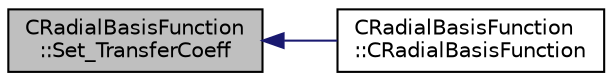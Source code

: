 digraph "CRadialBasisFunction::Set_TransferCoeff"
{
  edge [fontname="Helvetica",fontsize="10",labelfontname="Helvetica",labelfontsize="10"];
  node [fontname="Helvetica",fontsize="10",shape=record];
  rankdir="LR";
  Node98 [label="CRadialBasisFunction\l::Set_TransferCoeff",height=0.2,width=0.4,color="black", fillcolor="grey75", style="filled", fontcolor="black"];
  Node98 -> Node99 [dir="back",color="midnightblue",fontsize="10",style="solid",fontname="Helvetica"];
  Node99 [label="CRadialBasisFunction\l::CRadialBasisFunction",height=0.2,width=0.4,color="black", fillcolor="white", style="filled",URL="$class_c_radial_basis_function.html#a390e7399b8fd35938449c1da47a79321",tooltip="Constructor of the class. "];
}
